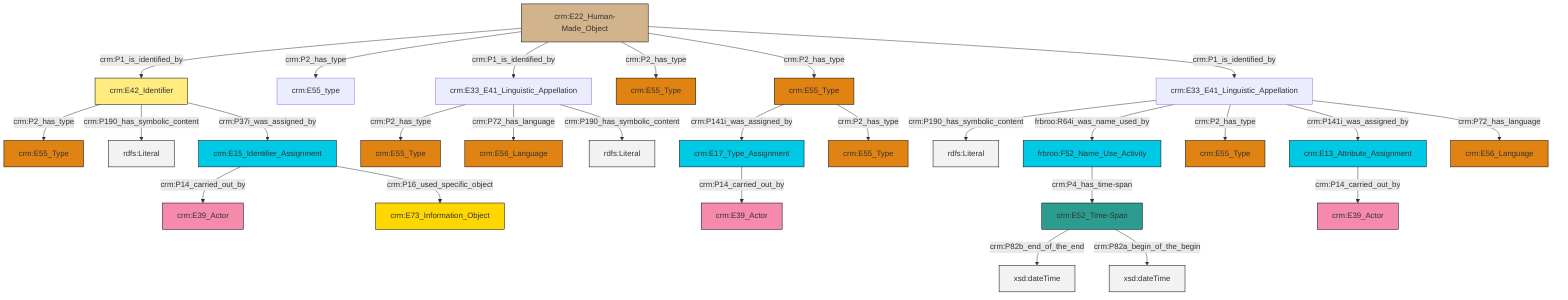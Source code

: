 graph TD
classDef Literal fill:#f2f2f2,stroke:#000000;
classDef CRM_Entity fill:#FFFFFF,stroke:#000000;
classDef Temporal_Entity fill:#00C9E6, stroke:#000000;
classDef Type fill:#E18312, stroke:#000000;
classDef Time-Span fill:#2C9C91, stroke:#000000;
classDef Appellation fill:#FFEB7F, stroke:#000000;
classDef Place fill:#008836, stroke:#000000;
classDef Persistent_Item fill:#B266B2, stroke:#000000;
classDef Conceptual_Object fill:#FFD700, stroke:#000000;
classDef Physical_Thing fill:#D2B48C, stroke:#000000;
classDef Actor fill:#f58aad, stroke:#000000;
classDef PC_Classes fill:#4ce600, stroke:#000000;
classDef Multi fill:#cccccc,stroke:#000000;

4["crm:E17_Type_Assignment"]:::Temporal_Entity -->|crm:P14_carried_out_by| 5["crm:E39_Actor"]:::Actor
8["crm:E42_Identifier"]:::Appellation -->|crm:P2_has_type| 10["crm:E55_Type"]:::Type
11["crm:E55_Type"]:::Type -->|crm:P141i_was_assigned_by| 4["crm:E17_Type_Assignment"]:::Temporal_Entity
2["crm:E33_E41_Linguistic_Appellation"]:::Default -->|crm:P190_has_symbolic_content| 12[rdfs:Literal]:::Literal
15["crm:E52_Time-Span"]:::Time-Span -->|crm:P82b_end_of_the_end| 16[xsd:dateTime]:::Literal
6["crm:E15_Identifier_Assignment"]:::Temporal_Entity -->|crm:P14_carried_out_by| 21["crm:E39_Actor"]:::Actor
25["crm:E13_Attribute_Assignment"]:::Temporal_Entity -->|crm:P14_carried_out_by| 26["crm:E39_Actor"]:::Actor
19["crm:E22_Human-Made_Object"]:::Physical_Thing -->|crm:P1_is_identified_by| 8["crm:E42_Identifier"]:::Appellation
8["crm:E42_Identifier"]:::Appellation -->|crm:P190_has_symbolic_content| 31[rdfs:Literal]:::Literal
2["crm:E33_E41_Linguistic_Appellation"]:::Default -->|frbroo:R64i_was_name_used_by| 34["frbroo:F52_Name_Use_Activity"]:::Temporal_Entity
32["crm:E33_E41_Linguistic_Appellation"]:::Default -->|crm:P2_has_type| 0["crm:E55_Type"]:::Type
19["crm:E22_Human-Made_Object"]:::Physical_Thing -->|crm:P2_has_type| 23["crm:E55_type"]:::Default
15["crm:E52_Time-Span"]:::Time-Span -->|crm:P82a_begin_of_the_begin| 36[xsd:dateTime]:::Literal
8["crm:E42_Identifier"]:::Appellation -->|crm:P37i_was_assigned_by| 6["crm:E15_Identifier_Assignment"]:::Temporal_Entity
2["crm:E33_E41_Linguistic_Appellation"]:::Default -->|crm:P2_has_type| 28["crm:E55_Type"]:::Type
32["crm:E33_E41_Linguistic_Appellation"]:::Default -->|crm:P72_has_language| 39["crm:E56_Language"]:::Type
19["crm:E22_Human-Made_Object"]:::Physical_Thing -->|crm:P1_is_identified_by| 32["crm:E33_E41_Linguistic_Appellation"]:::Default
34["frbroo:F52_Name_Use_Activity"]:::Temporal_Entity -->|crm:P4_has_time-span| 15["crm:E52_Time-Span"]:::Time-Span
6["crm:E15_Identifier_Assignment"]:::Temporal_Entity -->|crm:P16_used_specific_object| 17["crm:E73_Information_Object"]:::Conceptual_Object
32["crm:E33_E41_Linguistic_Appellation"]:::Default -->|crm:P190_has_symbolic_content| 46[rdfs:Literal]:::Literal
19["crm:E22_Human-Made_Object"]:::Physical_Thing -->|crm:P2_has_type| 47["crm:E55_Type"]:::Type
2["crm:E33_E41_Linguistic_Appellation"]:::Default -->|crm:P141i_was_assigned_by| 25["crm:E13_Attribute_Assignment"]:::Temporal_Entity
11["crm:E55_Type"]:::Type -->|crm:P2_has_type| 44["crm:E55_Type"]:::Type
2["crm:E33_E41_Linguistic_Appellation"]:::Default -->|crm:P72_has_language| 13["crm:E56_Language"]:::Type
19["crm:E22_Human-Made_Object"]:::Physical_Thing -->|crm:P2_has_type| 11["crm:E55_Type"]:::Type
19["crm:E22_Human-Made_Object"]:::Physical_Thing -->|crm:P1_is_identified_by| 2["crm:E33_E41_Linguistic_Appellation"]:::Default